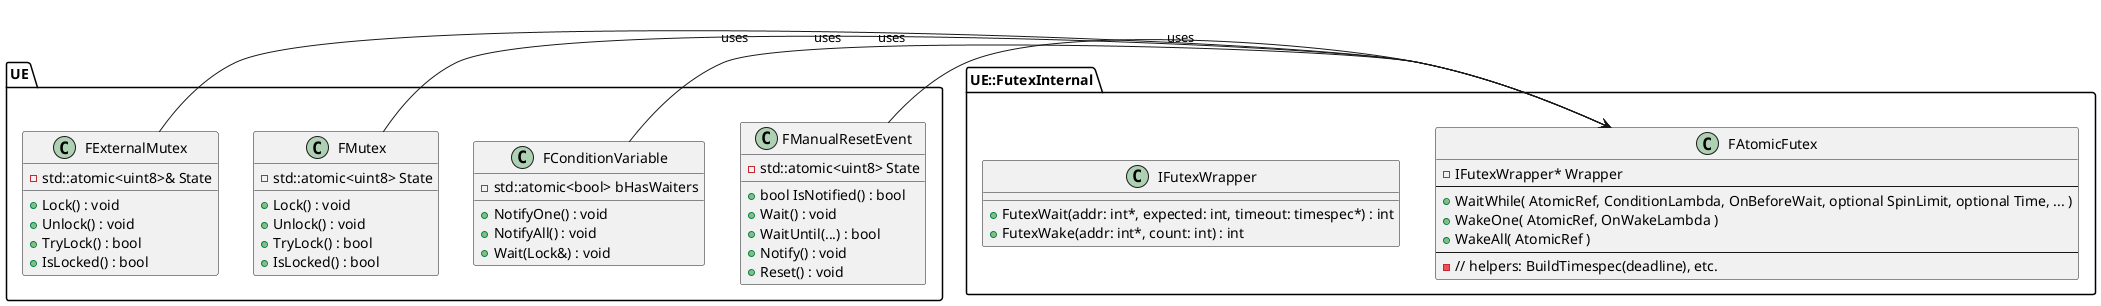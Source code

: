@startuml TEventCount

namespace UE::FutexInternal {
  class IFutexWrapper {
    + FutexWait(addr: int*, expected: int, timeout: timespec*) : int
    + FutexWake(addr: int*, count: int) : int
  }

  class FAtomicFutex {
    - IFutexWrapper* Wrapper
    --
    + WaitWhile( AtomicRef, ConditionLambda, OnBeforeWait, optional SpinLimit, optional Time, ... )
    + WakeOne( AtomicRef, OnWakeLambda )
    + WakeAll( AtomicRef )
    --
    - // helpers: BuildTimespec(deadline), etc.
  }
}

namespace UE {
  class FManualResetEvent {
    - std::atomic<uint8> State
    + bool IsNotified() : bool
    + Wait() : void
    + WaitUntil(...) : bool
    + Notify() : void
    + Reset() : void
  }

  class FConditionVariable {
    - std::atomic<bool> bHasWaiters
    + NotifyOne() : void
    + NotifyAll() : void
    + Wait(Lock&) : void
  }

  class FMutex {
    - std::atomic<uint8> State
    + Lock() : void
    + Unlock() : void
    + TryLock() : bool
    + IsLocked() : bool
  }

  class FExternalMutex {
    - std::atomic<uint8>& State
    + Lock() : void
    + Unlock() : void
    + TryLock() : bool
    + IsLocked() : bool
  }

  FManualResetEvent -> FAtomicFutex : uses
  FConditionVariable -> FAtomicFutex : uses
  FMutex -> FAtomicFutex : uses
  FExternalMutex -> FAtomicFutex : uses
}

@enduml
